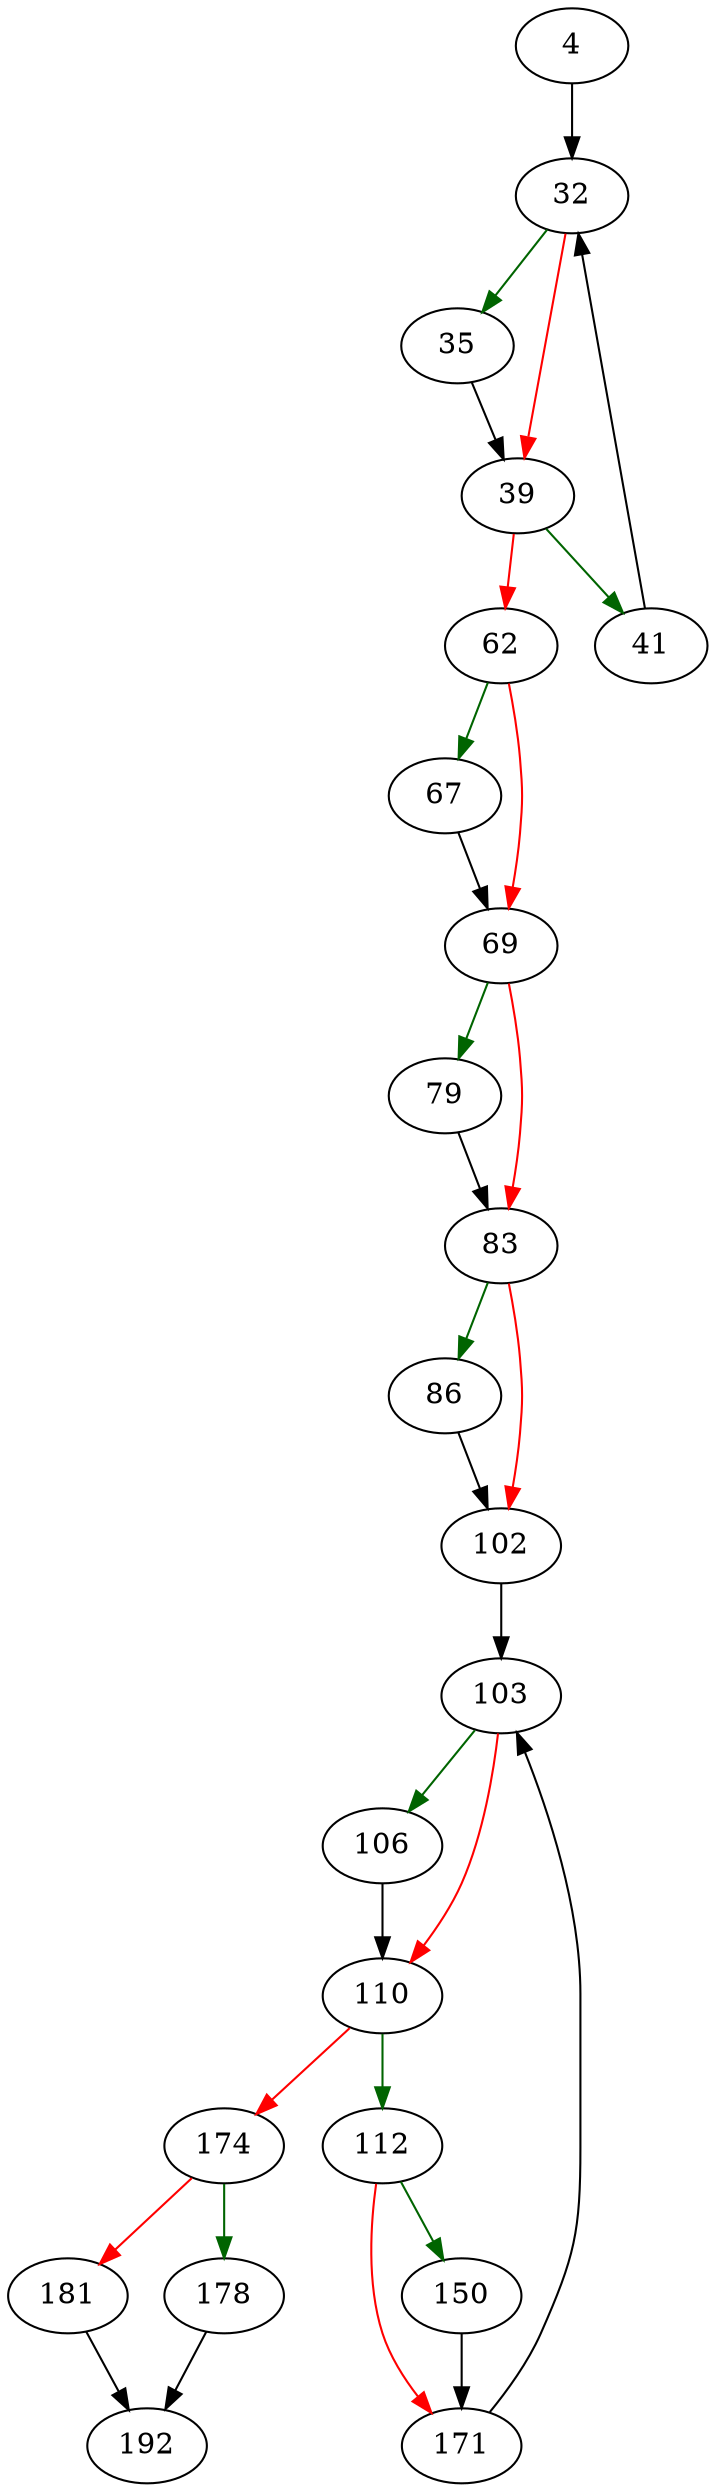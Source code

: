 strict digraph "idxGetTableInfo" {
	// Node definitions.
	4 [entry=true];
	32;
	35;
	39;
	41;
	62;
	67;
	69;
	79;
	83;
	86;
	102;
	103;
	106;
	110;
	112;
	174;
	150;
	171;
	178;
	181;
	192;

	// Edge definitions.
	4 -> 32;
	32 -> 35 [
		color=darkgreen
		cond=true
	];
	32 -> 39 [
		color=red
		cond=false
	];
	35 -> 39;
	39 -> 41 [
		color=darkgreen
		cond=true
	];
	39 -> 62 [
		color=red
		cond=false
	];
	41 -> 32;
	62 -> 67 [
		color=darkgreen
		cond=true
	];
	62 -> 69 [
		color=red
		cond=false
	];
	67 -> 69;
	69 -> 79 [
		color=darkgreen
		cond=true
	];
	69 -> 83 [
		color=red
		cond=false
	];
	79 -> 83;
	83 -> 86 [
		color=darkgreen
		cond=true
	];
	83 -> 102 [
		color=red
		cond=false
	];
	86 -> 102;
	102 -> 103;
	103 -> 106 [
		color=darkgreen
		cond=true
	];
	103 -> 110 [
		color=red
		cond=false
	];
	106 -> 110;
	110 -> 112 [
		color=darkgreen
		cond=true
	];
	110 -> 174 [
		color=red
		cond=false
	];
	112 -> 150 [
		color=darkgreen
		cond=true
	];
	112 -> 171 [
		color=red
		cond=false
	];
	174 -> 178 [
		color=darkgreen
		cond=true
	];
	174 -> 181 [
		color=red
		cond=false
	];
	150 -> 171;
	171 -> 103;
	178 -> 192;
	181 -> 192;
}